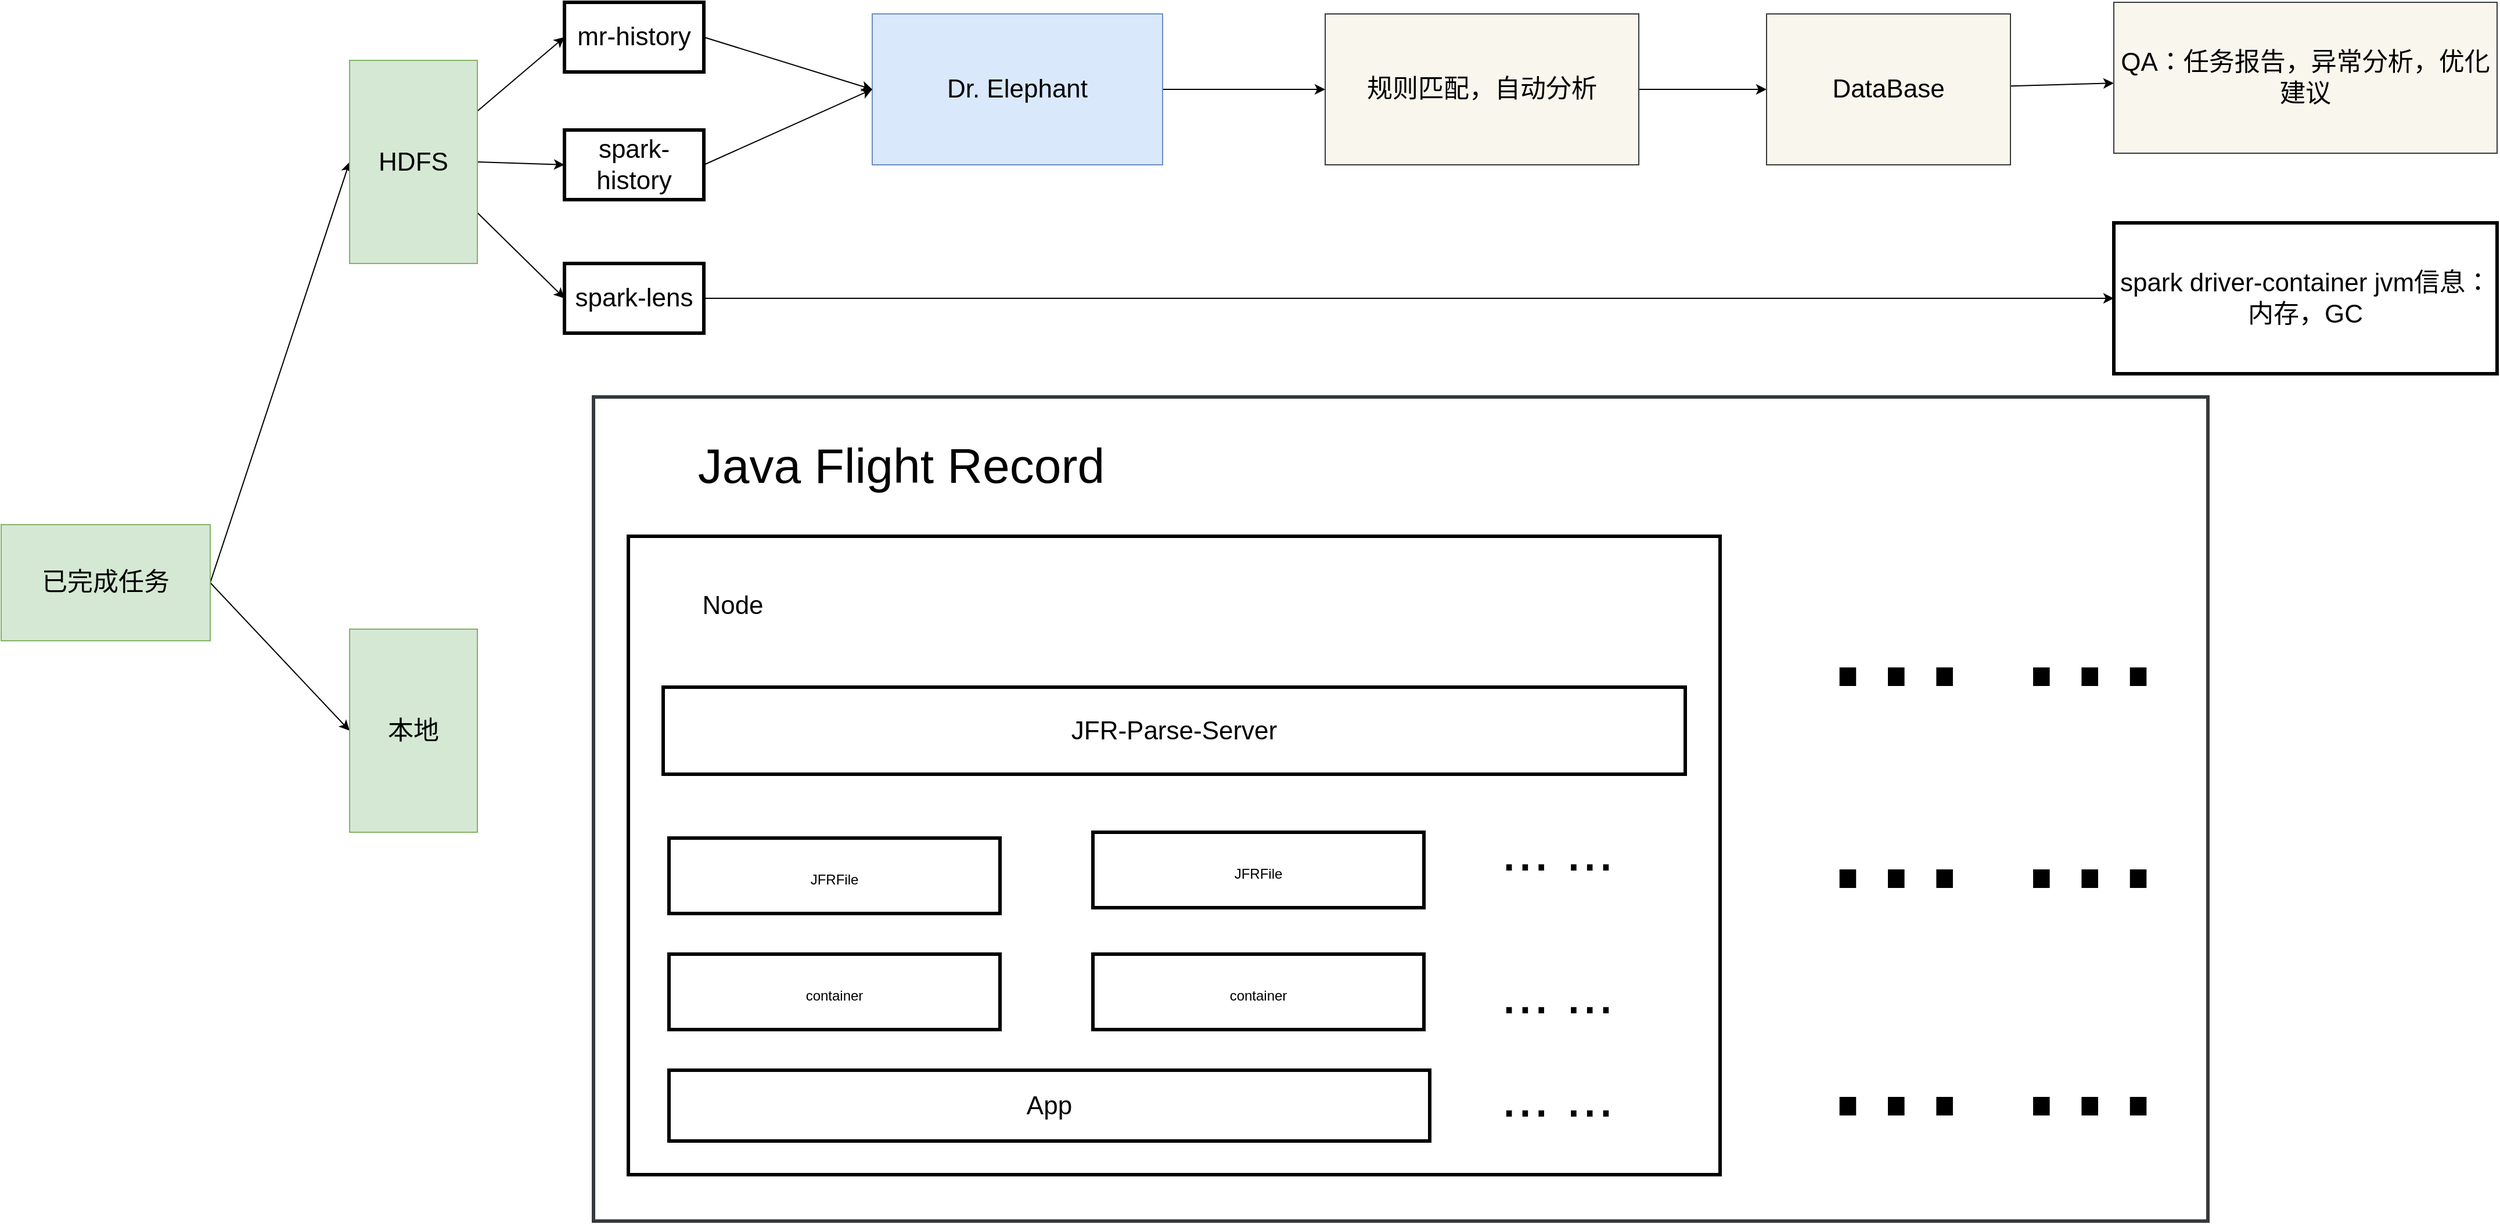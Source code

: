 <mxfile version="14.4.8" type="github">
  <diagram id="mfo0MHqqbjoZu6nFf7Bk" name="Page-1">
    <mxGraphModel dx="3534" dy="1430" grid="1" gridSize="10" guides="1" tooltips="1" connect="1" arrows="1" fold="1" page="1" pageScale="1" pageWidth="1169" pageHeight="827" math="0" shadow="0">
      <root>
        <mxCell id="0" />
        <mxCell id="1" parent="0" />
        <mxCell id="Xx-8weJZHL_v7OKRVPuI-40" style="edgeStyle=none;rounded=0;orthogonalLoop=1;jettySize=auto;html=1;exitX=1;exitY=0.5;exitDx=0;exitDy=0;entryX=0;entryY=0.5;entryDx=0;entryDy=0;fontSize=22;" edge="1" parent="1" source="fYWtDo8HfFxg8vgEfj35-4" target="Xx-8weJZHL_v7OKRVPuI-7">
          <mxGeometry relative="1" as="geometry" />
        </mxCell>
        <mxCell id="Xx-8weJZHL_v7OKRVPuI-41" style="edgeStyle=none;rounded=0;orthogonalLoop=1;jettySize=auto;html=1;exitX=1;exitY=0.5;exitDx=0;exitDy=0;entryX=0;entryY=0.5;entryDx=0;entryDy=0;fontSize=22;" edge="1" parent="1" source="fYWtDo8HfFxg8vgEfj35-4" target="Xx-8weJZHL_v7OKRVPuI-8">
          <mxGeometry relative="1" as="geometry" />
        </mxCell>
        <mxCell id="fYWtDo8HfFxg8vgEfj35-4" value="已完成任务" style="rounded=0;whiteSpace=wrap;html=1;fontSize=22;fillColor=#d5e8d4;strokeColor=#82b366;" parent="1" vertex="1">
          <mxGeometry x="-230" y="550" width="180" height="100" as="geometry" />
        </mxCell>
        <mxCell id="fYWtDo8HfFxg8vgEfj35-5" style="edgeStyle=none;rounded=1;orthogonalLoop=1;jettySize=auto;html=1;exitX=1;exitY=0.5;exitDx=0;exitDy=0;entryX=0;entryY=0.5;entryDx=0;entryDy=0;fontSize=22;" parent="1" source="fYWtDo8HfFxg8vgEfj35-6" target="Xx-8weJZHL_v7OKRVPuI-9" edge="1">
          <mxGeometry relative="1" as="geometry">
            <mxPoint x="910" y="450" as="targetPoint" />
          </mxGeometry>
        </mxCell>
        <mxCell id="fYWtDo8HfFxg8vgEfj35-6" value="Dr. Elephant" style="rounded=0;whiteSpace=wrap;html=1;fontSize=22;fillColor=#dae8fc;strokeColor=#6c8ebf;align=center;" parent="1" vertex="1">
          <mxGeometry x="520" y="110" width="250" height="130" as="geometry" />
        </mxCell>
        <mxCell id="fYWtDo8HfFxg8vgEfj35-8" value="" style="rounded=0;whiteSpace=wrap;html=1;fontSize=22;strokeColor=#36393d;fillColor=none;strokeWidth=3;" parent="1" vertex="1">
          <mxGeometry x="280" y="440" width="1390" height="710" as="geometry" />
        </mxCell>
        <mxCell id="Xx-8weJZHL_v7OKRVPuI-30" style="edgeStyle=none;rounded=0;orthogonalLoop=1;jettySize=auto;html=1;exitX=1;exitY=0.25;exitDx=0;exitDy=0;entryX=0;entryY=0.5;entryDx=0;entryDy=0;fontSize=22;" edge="1" parent="1" source="Xx-8weJZHL_v7OKRVPuI-7" target="Xx-8weJZHL_v7OKRVPuI-22">
          <mxGeometry relative="1" as="geometry" />
        </mxCell>
        <mxCell id="Xx-8weJZHL_v7OKRVPuI-31" style="edgeStyle=none;rounded=0;orthogonalLoop=1;jettySize=auto;html=1;exitX=1;exitY=0.5;exitDx=0;exitDy=0;entryX=0;entryY=0.5;entryDx=0;entryDy=0;fontSize=22;" edge="1" parent="1" source="Xx-8weJZHL_v7OKRVPuI-7" target="Xx-8weJZHL_v7OKRVPuI-24">
          <mxGeometry relative="1" as="geometry" />
        </mxCell>
        <mxCell id="Xx-8weJZHL_v7OKRVPuI-32" style="edgeStyle=none;rounded=0;orthogonalLoop=1;jettySize=auto;html=1;exitX=1;exitY=0.75;exitDx=0;exitDy=0;entryX=0;entryY=0.5;entryDx=0;entryDy=0;fontSize=22;" edge="1" parent="1" source="Xx-8weJZHL_v7OKRVPuI-7" target="Xx-8weJZHL_v7OKRVPuI-25">
          <mxGeometry relative="1" as="geometry" />
        </mxCell>
        <mxCell id="Xx-8weJZHL_v7OKRVPuI-7" value="HDFS" style="rounded=0;whiteSpace=wrap;html=1;fontSize=22;fillColor=#d5e8d4;strokeColor=#82b366;" vertex="1" parent="1">
          <mxGeometry x="70" y="150" width="110" height="175" as="geometry" />
        </mxCell>
        <mxCell id="Xx-8weJZHL_v7OKRVPuI-8" value="本地" style="rounded=0;whiteSpace=wrap;html=1;fontSize=22;fillColor=#d5e8d4;strokeColor=#82b366;" vertex="1" parent="1">
          <mxGeometry x="70" y="640" width="110" height="175" as="geometry" />
        </mxCell>
        <mxCell id="Xx-8weJZHL_v7OKRVPuI-33" style="edgeStyle=none;rounded=0;orthogonalLoop=1;jettySize=auto;html=1;exitX=1;exitY=0.5;exitDx=0;exitDy=0;entryX=0;entryY=0.5;entryDx=0;entryDy=0;fontSize=22;" edge="1" parent="1" source="Xx-8weJZHL_v7OKRVPuI-9" target="Xx-8weJZHL_v7OKRVPuI-10">
          <mxGeometry relative="1" as="geometry" />
        </mxCell>
        <mxCell id="Xx-8weJZHL_v7OKRVPuI-9" value="规则匹配，自动分析" style="rounded=0;whiteSpace=wrap;html=1;fontSize=22;fillColor=#f9f7ed;strokeColor=#36393d;" vertex="1" parent="1">
          <mxGeometry x="910" y="110" width="270" height="130" as="geometry" />
        </mxCell>
        <mxCell id="Xx-8weJZHL_v7OKRVPuI-37" value="" style="edgeStyle=none;rounded=0;orthogonalLoop=1;jettySize=auto;html=1;fontSize=22;" edge="1" parent="1" source="Xx-8weJZHL_v7OKRVPuI-10" target="Xx-8weJZHL_v7OKRVPuI-36">
          <mxGeometry relative="1" as="geometry" />
        </mxCell>
        <mxCell id="Xx-8weJZHL_v7OKRVPuI-10" value="DataBase" style="rounded=0;whiteSpace=wrap;html=1;fontSize=22;fillColor=#f9f7ed;strokeColor=#36393d;" vertex="1" parent="1">
          <mxGeometry x="1290" y="110" width="210" height="130" as="geometry" />
        </mxCell>
        <mxCell id="Xx-8weJZHL_v7OKRVPuI-11" value="&lt;font style=&quot;font-size: 42px&quot;&gt;Java Flight Record&lt;/font&gt;" style="rounded=0;whiteSpace=wrap;html=1;strokeWidth=3;fillColor=none;fontSize=42;strokeColor=none;" vertex="1" parent="1">
          <mxGeometry x="300" y="470" width="490" height="60" as="geometry" />
        </mxCell>
        <mxCell id="Xx-8weJZHL_v7OKRVPuI-12" value="" style="rounded=0;whiteSpace=wrap;html=1;strokeWidth=3;fillColor=none;fontSize=22;" vertex="1" parent="1">
          <mxGeometry x="310" y="560" width="940" height="550" as="geometry" />
        </mxCell>
        <mxCell id="Xx-8weJZHL_v7OKRVPuI-16" value="App" style="rounded=0;whiteSpace=wrap;html=1;strokeWidth=3;fillColor=none;fontSize=22;" vertex="1" parent="1">
          <mxGeometry x="345" y="1020" width="655" height="61" as="geometry" />
        </mxCell>
        <mxCell id="Xx-8weJZHL_v7OKRVPuI-18" value="&lt;span style=&quot;font-size: 12px&quot;&gt;container&lt;/span&gt;" style="rounded=0;whiteSpace=wrap;html=1;strokeWidth=3;fillColor=none;fontSize=22;" vertex="1" parent="1">
          <mxGeometry x="345" y="920" width="285" height="65" as="geometry" />
        </mxCell>
        <mxCell id="Xx-8weJZHL_v7OKRVPuI-20" value="&lt;span style=&quot;font-size: 12px&quot;&gt;container&lt;/span&gt;" style="rounded=0;whiteSpace=wrap;html=1;strokeWidth=3;fillColor=none;fontSize=22;" vertex="1" parent="1">
          <mxGeometry x="710" y="920" width="285" height="65" as="geometry" />
        </mxCell>
        <mxCell id="Xx-8weJZHL_v7OKRVPuI-28" style="orthogonalLoop=1;jettySize=auto;html=1;exitX=1;exitY=0.5;exitDx=0;exitDy=0;entryX=0;entryY=0.5;entryDx=0;entryDy=0;rounded=0;fontSize=22;" edge="1" parent="1" source="Xx-8weJZHL_v7OKRVPuI-22" target="fYWtDo8HfFxg8vgEfj35-6">
          <mxGeometry relative="1" as="geometry" />
        </mxCell>
        <mxCell id="Xx-8weJZHL_v7OKRVPuI-22" value="mr-history" style="rounded=0;whiteSpace=wrap;html=1;strokeWidth=3;fillColor=none;fontSize=22;" vertex="1" parent="1">
          <mxGeometry x="255" y="100" width="120" height="60" as="geometry" />
        </mxCell>
        <mxCell id="Xx-8weJZHL_v7OKRVPuI-29" style="edgeStyle=none;rounded=0;orthogonalLoop=1;jettySize=auto;html=1;exitX=1;exitY=0.5;exitDx=0;exitDy=0;fontSize=22;entryX=0;entryY=0.5;entryDx=0;entryDy=0;" edge="1" parent="1" source="Xx-8weJZHL_v7OKRVPuI-24" target="fYWtDo8HfFxg8vgEfj35-6">
          <mxGeometry relative="1" as="geometry">
            <mxPoint x="520" y="170" as="targetPoint" />
          </mxGeometry>
        </mxCell>
        <mxCell id="Xx-8weJZHL_v7OKRVPuI-24" value="spark-history" style="rounded=0;whiteSpace=wrap;html=1;strokeWidth=3;fillColor=none;fontSize=22;" vertex="1" parent="1">
          <mxGeometry x="255" y="210" width="120" height="60" as="geometry" />
        </mxCell>
        <mxCell id="Xx-8weJZHL_v7OKRVPuI-35" value="" style="edgeStyle=none;rounded=0;orthogonalLoop=1;jettySize=auto;html=1;fontSize=22;" edge="1" parent="1" source="Xx-8weJZHL_v7OKRVPuI-25" target="Xx-8weJZHL_v7OKRVPuI-34">
          <mxGeometry relative="1" as="geometry" />
        </mxCell>
        <mxCell id="Xx-8weJZHL_v7OKRVPuI-25" value="spark-lens" style="rounded=0;whiteSpace=wrap;html=1;strokeWidth=3;fillColor=none;fontSize=22;" vertex="1" parent="1">
          <mxGeometry x="255" y="325" width="120" height="60" as="geometry" />
        </mxCell>
        <mxCell id="Xx-8weJZHL_v7OKRVPuI-34" value="spark driver-container jvm信息：内存，GC" style="rounded=0;whiteSpace=wrap;html=1;strokeWidth=3;fillColor=none;fontSize=22;" vertex="1" parent="1">
          <mxGeometry x="1589" y="290" width="330" height="130" as="geometry" />
        </mxCell>
        <mxCell id="Xx-8weJZHL_v7OKRVPuI-36" value="QA：任务报告，异常分析，优化建议" style="rounded=0;whiteSpace=wrap;html=1;fontSize=22;fillColor=#f9f7ed;strokeColor=#36393d;" vertex="1" parent="1">
          <mxGeometry x="1589" y="100" width="330" height="130" as="geometry" />
        </mxCell>
        <mxCell id="Xx-8weJZHL_v7OKRVPuI-38" value="Node" style="rounded=0;whiteSpace=wrap;html=1;strokeWidth=3;fillColor=none;fontSize=22;strokeColor=none;" vertex="1" parent="1">
          <mxGeometry x="340" y="590" width="120" height="60" as="geometry" />
        </mxCell>
        <mxCell id="Xx-8weJZHL_v7OKRVPuI-42" value="JFR-Parse-Server" style="rounded=0;whiteSpace=wrap;html=1;strokeWidth=3;fillColor=none;fontSize=22;" vertex="1" parent="1">
          <mxGeometry x="340" y="690" width="880" height="75" as="geometry" />
        </mxCell>
        <mxCell id="Xx-8weJZHL_v7OKRVPuI-44" value="&lt;span style=&quot;font-size: 12px&quot;&gt;JFRFile&lt;/span&gt;" style="rounded=0;whiteSpace=wrap;html=1;strokeWidth=3;fillColor=none;fontSize=22;" vertex="1" parent="1">
          <mxGeometry x="345" y="820" width="285" height="65" as="geometry" />
        </mxCell>
        <mxCell id="Xx-8weJZHL_v7OKRVPuI-45" value="&lt;span style=&quot;font-size: 12px&quot;&gt;JFRFile&lt;/span&gt;" style="rounded=0;whiteSpace=wrap;html=1;strokeWidth=3;fillColor=none;fontSize=22;" vertex="1" parent="1">
          <mxGeometry x="710" y="815" width="285" height="65" as="geometry" />
        </mxCell>
        <mxCell id="Xx-8weJZHL_v7OKRVPuI-50" value="&lt;font style=&quot;font-size: 150px;&quot;&gt;... ...&lt;/font&gt;" style="text;html=1;strokeColor=none;fillColor=none;align=center;verticalAlign=middle;whiteSpace=wrap;rounded=0;fontSize=150;" vertex="1" parent="1">
          <mxGeometry x="1290" y="930" width="390" height="151" as="geometry" />
        </mxCell>
        <mxCell id="Xx-8weJZHL_v7OKRVPuI-51" value="&lt;font style=&quot;font-size: 150px;&quot;&gt;... ...&lt;/font&gt;" style="text;html=1;strokeColor=none;fillColor=none;align=center;verticalAlign=middle;whiteSpace=wrap;rounded=0;fontSize=150;" vertex="1" parent="1">
          <mxGeometry x="1290" y="734" width="390" height="151" as="geometry" />
        </mxCell>
        <mxCell id="Xx-8weJZHL_v7OKRVPuI-52" value="&lt;font style=&quot;font-size: 150px;&quot;&gt;... ...&lt;/font&gt;" style="text;html=1;strokeColor=none;fillColor=none;align=center;verticalAlign=middle;whiteSpace=wrap;rounded=0;fontSize=150;" vertex="1" parent="1">
          <mxGeometry x="1290" y="560" width="390" height="151" as="geometry" />
        </mxCell>
        <mxCell id="Xx-8weJZHL_v7OKRVPuI-53" value="&lt;font style=&quot;font-size: 50px;&quot;&gt;... ...&lt;/font&gt;" style="text;html=1;strokeColor=none;fillColor=none;align=center;verticalAlign=middle;whiteSpace=wrap;rounded=0;fontSize=50;" vertex="1" parent="1">
          <mxGeometry x="990" y="790" width="240" height="79" as="geometry" />
        </mxCell>
        <mxCell id="Xx-8weJZHL_v7OKRVPuI-54" value="&lt;font style=&quot;font-size: 50px;&quot;&gt;... ...&lt;/font&gt;" style="text;html=1;strokeColor=none;fillColor=none;align=center;verticalAlign=middle;whiteSpace=wrap;rounded=0;fontSize=50;" vertex="1" parent="1">
          <mxGeometry x="990" y="1002" width="240" height="79" as="geometry" />
        </mxCell>
        <mxCell id="Xx-8weJZHL_v7OKRVPuI-55" value="&lt;font style=&quot;font-size: 50px;&quot;&gt;... ...&lt;/font&gt;" style="text;html=1;strokeColor=none;fillColor=none;align=center;verticalAlign=middle;whiteSpace=wrap;rounded=0;fontSize=50;" vertex="1" parent="1">
          <mxGeometry x="990" y="913" width="240" height="79" as="geometry" />
        </mxCell>
      </root>
    </mxGraphModel>
  </diagram>
</mxfile>
